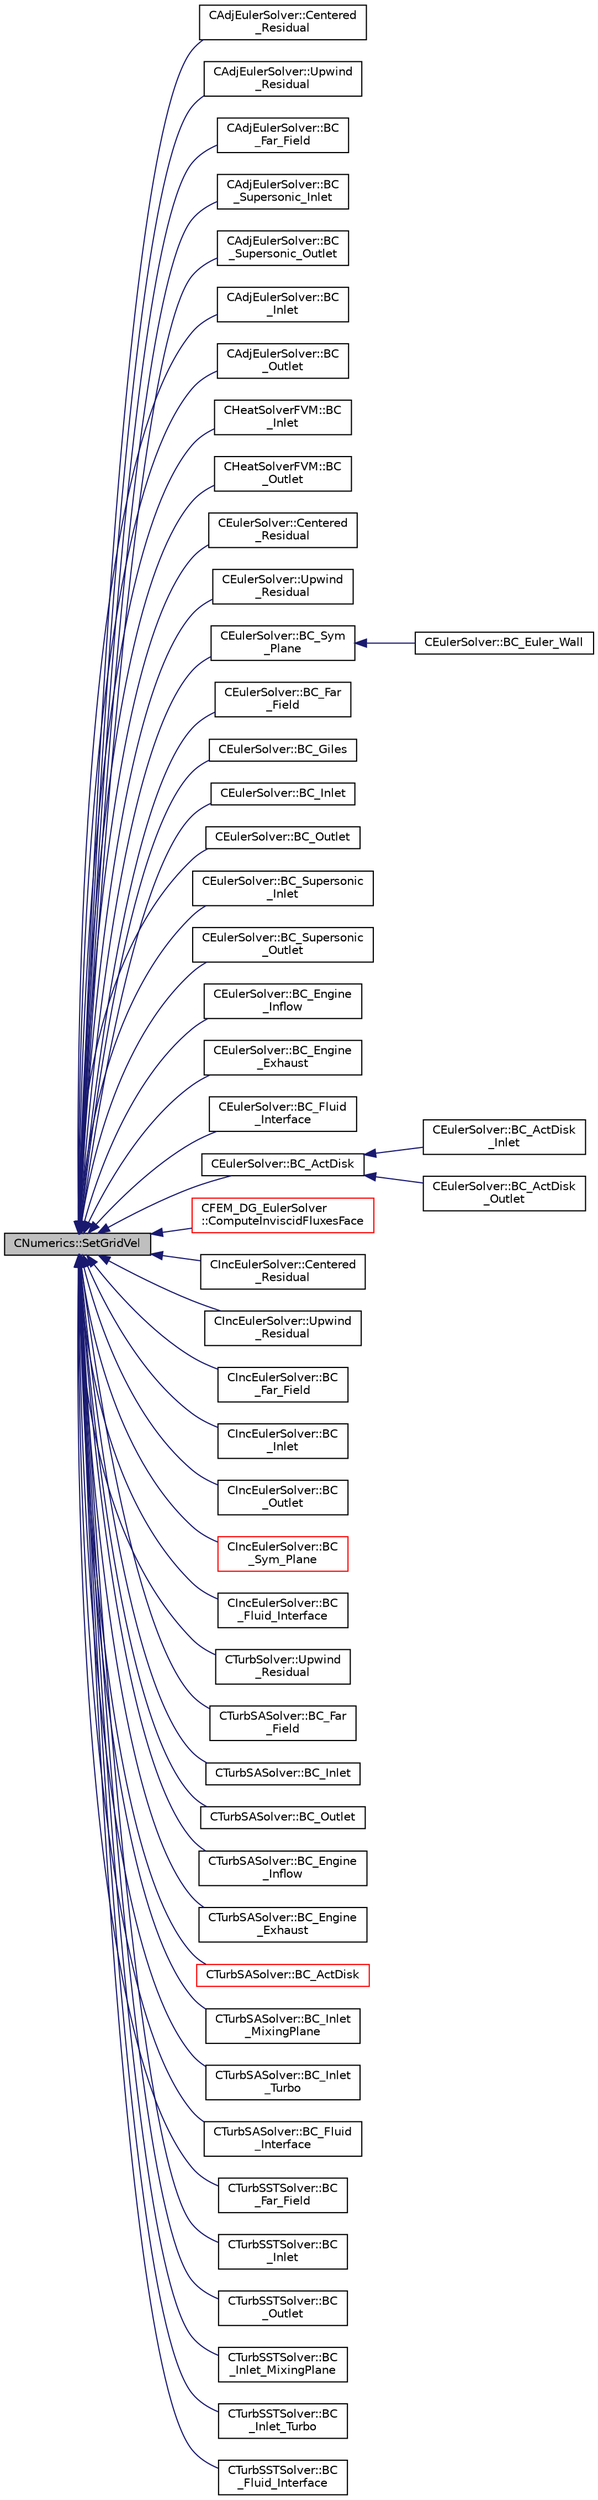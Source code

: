 digraph "CNumerics::SetGridVel"
{
  edge [fontname="Helvetica",fontsize="10",labelfontname="Helvetica",labelfontsize="10"];
  node [fontname="Helvetica",fontsize="10",shape=record];
  rankdir="LR";
  Node485 [label="CNumerics::SetGridVel",height=0.2,width=0.4,color="black", fillcolor="grey75", style="filled", fontcolor="black"];
  Node485 -> Node486 [dir="back",color="midnightblue",fontsize="10",style="solid",fontname="Helvetica"];
  Node486 [label="CAdjEulerSolver::Centered\l_Residual",height=0.2,width=0.4,color="black", fillcolor="white", style="filled",URL="$class_c_adj_euler_solver.html#ac56fe0a4cf0b8df7730fab2eea3344ff",tooltip="Compute the spatial integration using a centered scheme for the adjoint equations. "];
  Node485 -> Node487 [dir="back",color="midnightblue",fontsize="10",style="solid",fontname="Helvetica"];
  Node487 [label="CAdjEulerSolver::Upwind\l_Residual",height=0.2,width=0.4,color="black", fillcolor="white", style="filled",URL="$class_c_adj_euler_solver.html#adb4102935a0144846d17a35a62769c09",tooltip="Compute the spatial integration using a upwind scheme. "];
  Node485 -> Node488 [dir="back",color="midnightblue",fontsize="10",style="solid",fontname="Helvetica"];
  Node488 [label="CAdjEulerSolver::BC\l_Far_Field",height=0.2,width=0.4,color="black", fillcolor="white", style="filled",URL="$class_c_adj_euler_solver.html#a67685dedf5d4651cb25fbf3fc0440d24",tooltip="Impose the boundary condition to the far field using characteristics. "];
  Node485 -> Node489 [dir="back",color="midnightblue",fontsize="10",style="solid",fontname="Helvetica"];
  Node489 [label="CAdjEulerSolver::BC\l_Supersonic_Inlet",height=0.2,width=0.4,color="black", fillcolor="white", style="filled",URL="$class_c_adj_euler_solver.html#ab5c6ba919fde8e3e473f485bb06b2e9c",tooltip="Impose the supersonic inlet boundary condition. "];
  Node485 -> Node490 [dir="back",color="midnightblue",fontsize="10",style="solid",fontname="Helvetica"];
  Node490 [label="CAdjEulerSolver::BC\l_Supersonic_Outlet",height=0.2,width=0.4,color="black", fillcolor="white", style="filled",URL="$class_c_adj_euler_solver.html#a58543ab410a218129586869573316437",tooltip="Impose the supersonic outlet boundary condition. "];
  Node485 -> Node491 [dir="back",color="midnightblue",fontsize="10",style="solid",fontname="Helvetica"];
  Node491 [label="CAdjEulerSolver::BC\l_Inlet",height=0.2,width=0.4,color="black", fillcolor="white", style="filled",URL="$class_c_adj_euler_solver.html#a29398c2203511586508ff9d43e894e41",tooltip="Impose the inlet boundary condition. "];
  Node485 -> Node492 [dir="back",color="midnightblue",fontsize="10",style="solid",fontname="Helvetica"];
  Node492 [label="CAdjEulerSolver::BC\l_Outlet",height=0.2,width=0.4,color="black", fillcolor="white", style="filled",URL="$class_c_adj_euler_solver.html#a0b3408be5adebd52b79bd3c5227cbe9d",tooltip="Impose the outlet boundary condition. "];
  Node485 -> Node493 [dir="back",color="midnightblue",fontsize="10",style="solid",fontname="Helvetica"];
  Node493 [label="CHeatSolverFVM::BC\l_Inlet",height=0.2,width=0.4,color="black", fillcolor="white", style="filled",URL="$class_c_heat_solver_f_v_m.html#a3b0b87693870e1b9cf5a16aa644aae8d",tooltip="Impose the inlet boundary condition. "];
  Node485 -> Node494 [dir="back",color="midnightblue",fontsize="10",style="solid",fontname="Helvetica"];
  Node494 [label="CHeatSolverFVM::BC\l_Outlet",height=0.2,width=0.4,color="black", fillcolor="white", style="filled",URL="$class_c_heat_solver_f_v_m.html#a326a1f9e420b2fdb8a3c9356ad3f3704",tooltip="Impose the outlet boundary condition. "];
  Node485 -> Node495 [dir="back",color="midnightblue",fontsize="10",style="solid",fontname="Helvetica"];
  Node495 [label="CEulerSolver::Centered\l_Residual",height=0.2,width=0.4,color="black", fillcolor="white", style="filled",URL="$class_c_euler_solver.html#a70328326ace55eb5b3a786455a1d0de8",tooltip="Compute the spatial integration using a centered scheme. "];
  Node485 -> Node496 [dir="back",color="midnightblue",fontsize="10",style="solid",fontname="Helvetica"];
  Node496 [label="CEulerSolver::Upwind\l_Residual",height=0.2,width=0.4,color="black", fillcolor="white", style="filled",URL="$class_c_euler_solver.html#a9cb1da16bea732300854a351ebca2ed3",tooltip="Compute the spatial integration using a upwind scheme. "];
  Node485 -> Node497 [dir="back",color="midnightblue",fontsize="10",style="solid",fontname="Helvetica"];
  Node497 [label="CEulerSolver::BC_Sym\l_Plane",height=0.2,width=0.4,color="black", fillcolor="white", style="filled",URL="$class_c_euler_solver.html#a71ca5f93ed7a83463e87d5b4c27dc345",tooltip="Impose the symmetry boundary condition using the residual. "];
  Node497 -> Node498 [dir="back",color="midnightblue",fontsize="10",style="solid",fontname="Helvetica"];
  Node498 [label="CEulerSolver::BC_Euler_Wall",height=0.2,width=0.4,color="black", fillcolor="white", style="filled",URL="$class_c_euler_solver.html#ad8509337406d93d81c7f11fbf32d0243",tooltip="Impose via the residual the Euler wall boundary condition. "];
  Node485 -> Node499 [dir="back",color="midnightblue",fontsize="10",style="solid",fontname="Helvetica"];
  Node499 [label="CEulerSolver::BC_Far\l_Field",height=0.2,width=0.4,color="black", fillcolor="white", style="filled",URL="$class_c_euler_solver.html#a3cb64b1356f6c0dd43c08df012d99f01",tooltip="Impose the far-field boundary condition using characteristics. "];
  Node485 -> Node500 [dir="back",color="midnightblue",fontsize="10",style="solid",fontname="Helvetica"];
  Node500 [label="CEulerSolver::BC_Giles",height=0.2,width=0.4,color="black", fillcolor="white", style="filled",URL="$class_c_euler_solver.html#aa4c3988e3ce0c18460b5c069650c57b0",tooltip="Impose the boundary condition using characteristic recostruction. "];
  Node485 -> Node501 [dir="back",color="midnightblue",fontsize="10",style="solid",fontname="Helvetica"];
  Node501 [label="CEulerSolver::BC_Inlet",height=0.2,width=0.4,color="black", fillcolor="white", style="filled",URL="$class_c_euler_solver.html#aabbe4c302452f52fcbe5cdf7022e6c9a",tooltip="Impose a subsonic inlet boundary condition. "];
  Node485 -> Node502 [dir="back",color="midnightblue",fontsize="10",style="solid",fontname="Helvetica"];
  Node502 [label="CEulerSolver::BC_Outlet",height=0.2,width=0.4,color="black", fillcolor="white", style="filled",URL="$class_c_euler_solver.html#aadfd34af55080ddd00c50138b610c15a",tooltip="Impose the outlet boundary condition. "];
  Node485 -> Node503 [dir="back",color="midnightblue",fontsize="10",style="solid",fontname="Helvetica"];
  Node503 [label="CEulerSolver::BC_Supersonic\l_Inlet",height=0.2,width=0.4,color="black", fillcolor="white", style="filled",URL="$class_c_euler_solver.html#ab8faca63b78a195c05f26737be131ea5",tooltip="Impose a supersonic inlet boundary condition. "];
  Node485 -> Node504 [dir="back",color="midnightblue",fontsize="10",style="solid",fontname="Helvetica"];
  Node504 [label="CEulerSolver::BC_Supersonic\l_Outlet",height=0.2,width=0.4,color="black", fillcolor="white", style="filled",URL="$class_c_euler_solver.html#a63b8e8744baa7e644b51226954271642",tooltip="Impose a supersonic outlet boundary condition. "];
  Node485 -> Node505 [dir="back",color="midnightblue",fontsize="10",style="solid",fontname="Helvetica"];
  Node505 [label="CEulerSolver::BC_Engine\l_Inflow",height=0.2,width=0.4,color="black", fillcolor="white", style="filled",URL="$class_c_euler_solver.html#a05ac79a404c4965d71eca457c4cb7566",tooltip="Impose the nacelle inflow boundary condition. "];
  Node485 -> Node506 [dir="back",color="midnightblue",fontsize="10",style="solid",fontname="Helvetica"];
  Node506 [label="CEulerSolver::BC_Engine\l_Exhaust",height=0.2,width=0.4,color="black", fillcolor="white", style="filled",URL="$class_c_euler_solver.html#a423f40edc79091baa43bda1fdbd2575c",tooltip="Impose the ancelle exhaust boundary condition. "];
  Node485 -> Node507 [dir="back",color="midnightblue",fontsize="10",style="solid",fontname="Helvetica"];
  Node507 [label="CEulerSolver::BC_Fluid\l_Interface",height=0.2,width=0.4,color="black", fillcolor="white", style="filled",URL="$class_c_euler_solver.html#accb01b3402a9de5c1c23fdaef60c831f",tooltip="Impose the interface state across sliding meshes. "];
  Node485 -> Node508 [dir="back",color="midnightblue",fontsize="10",style="solid",fontname="Helvetica"];
  Node508 [label="CEulerSolver::BC_ActDisk",height=0.2,width=0.4,color="black", fillcolor="white", style="filled",URL="$class_c_euler_solver.html#acab63d0bb72e6245b440c015e8c1de04",tooltip="Impose the engine inflow boundary condition. "];
  Node508 -> Node509 [dir="back",color="midnightblue",fontsize="10",style="solid",fontname="Helvetica"];
  Node509 [label="CEulerSolver::BC_ActDisk\l_Inlet",height=0.2,width=0.4,color="black", fillcolor="white", style="filled",URL="$class_c_euler_solver.html#af919c89cdb2d5b8059d38a95f9c79edb",tooltip="Impose the engine inflow boundary condition. "];
  Node508 -> Node510 [dir="back",color="midnightblue",fontsize="10",style="solid",fontname="Helvetica"];
  Node510 [label="CEulerSolver::BC_ActDisk\l_Outlet",height=0.2,width=0.4,color="black", fillcolor="white", style="filled",URL="$class_c_euler_solver.html#a6cf759ff3e1608b5df71ea77441034c7",tooltip="Impose the engine exhaust boundary condition. "];
  Node485 -> Node511 [dir="back",color="midnightblue",fontsize="10",style="solid",fontname="Helvetica"];
  Node511 [label="CFEM_DG_EulerSolver\l::ComputeInviscidFluxesFace",height=0.2,width=0.4,color="red", fillcolor="white", style="filled",URL="$class_c_f_e_m___d_g___euler_solver.html#a4851d39829e12202592d85c36ea36489",tooltip="Function, which computes the inviscid fluxes in face points. "];
  Node485 -> Node521 [dir="back",color="midnightblue",fontsize="10",style="solid",fontname="Helvetica"];
  Node521 [label="CIncEulerSolver::Centered\l_Residual",height=0.2,width=0.4,color="black", fillcolor="white", style="filled",URL="$class_c_inc_euler_solver.html#a8f119d91c8b4c53415045afee6b4f3d0",tooltip="Compute the spatial integration using a centered scheme. "];
  Node485 -> Node522 [dir="back",color="midnightblue",fontsize="10",style="solid",fontname="Helvetica"];
  Node522 [label="CIncEulerSolver::Upwind\l_Residual",height=0.2,width=0.4,color="black", fillcolor="white", style="filled",URL="$class_c_inc_euler_solver.html#a935da79a4e1b1fe9c59bc86024164256",tooltip="Compute the spatial integration using a upwind scheme. "];
  Node485 -> Node523 [dir="back",color="midnightblue",fontsize="10",style="solid",fontname="Helvetica"];
  Node523 [label="CIncEulerSolver::BC\l_Far_Field",height=0.2,width=0.4,color="black", fillcolor="white", style="filled",URL="$class_c_inc_euler_solver.html#abd738a529f7f77c97587c6785b0f40d3",tooltip="Impose the far-field boundary condition using characteristics. "];
  Node485 -> Node524 [dir="back",color="midnightblue",fontsize="10",style="solid",fontname="Helvetica"];
  Node524 [label="CIncEulerSolver::BC\l_Inlet",height=0.2,width=0.4,color="black", fillcolor="white", style="filled",URL="$class_c_inc_euler_solver.html#a318f79c279e467bbea21276ccd08ca92",tooltip="Impose a subsonic inlet boundary condition. "];
  Node485 -> Node525 [dir="back",color="midnightblue",fontsize="10",style="solid",fontname="Helvetica"];
  Node525 [label="CIncEulerSolver::BC\l_Outlet",height=0.2,width=0.4,color="black", fillcolor="white", style="filled",URL="$class_c_inc_euler_solver.html#aa64170c7c7a237d0c7427a8359c2967a",tooltip="Impose the outlet boundary condition. "];
  Node485 -> Node526 [dir="back",color="midnightblue",fontsize="10",style="solid",fontname="Helvetica"];
  Node526 [label="CIncEulerSolver::BC\l_Sym_Plane",height=0.2,width=0.4,color="red", fillcolor="white", style="filled",URL="$class_c_inc_euler_solver.html#aeba8d18ef3cf25b277fa28c4865746f2",tooltip="Impose the symmetry boundary condition using the residual. "];
  Node485 -> Node528 [dir="back",color="midnightblue",fontsize="10",style="solid",fontname="Helvetica"];
  Node528 [label="CIncEulerSolver::BC\l_Fluid_Interface",height=0.2,width=0.4,color="black", fillcolor="white", style="filled",URL="$class_c_inc_euler_solver.html#aea0b5dfbda9ea8d1f475d35be5e851a0",tooltip="Impose the interface state across sliding meshes. "];
  Node485 -> Node529 [dir="back",color="midnightblue",fontsize="10",style="solid",fontname="Helvetica"];
  Node529 [label="CTurbSolver::Upwind\l_Residual",height=0.2,width=0.4,color="black", fillcolor="white", style="filled",URL="$class_c_turb_solver.html#a4816dd8b43bdb4abd3f8f7168879e902",tooltip="Compute the spatial integration using a upwind scheme. "];
  Node485 -> Node530 [dir="back",color="midnightblue",fontsize="10",style="solid",fontname="Helvetica"];
  Node530 [label="CTurbSASolver::BC_Far\l_Field",height=0.2,width=0.4,color="black", fillcolor="white", style="filled",URL="$class_c_turb_s_a_solver.html#ad858332accc28a14657742fa5c0286be",tooltip="Impose the Far Field boundary condition. "];
  Node485 -> Node531 [dir="back",color="midnightblue",fontsize="10",style="solid",fontname="Helvetica"];
  Node531 [label="CTurbSASolver::BC_Inlet",height=0.2,width=0.4,color="black", fillcolor="white", style="filled",URL="$class_c_turb_s_a_solver.html#a605f23d50e4906ffac719b3717e39f67",tooltip="Impose the inlet boundary condition. "];
  Node485 -> Node532 [dir="back",color="midnightblue",fontsize="10",style="solid",fontname="Helvetica"];
  Node532 [label="CTurbSASolver::BC_Outlet",height=0.2,width=0.4,color="black", fillcolor="white", style="filled",URL="$class_c_turb_s_a_solver.html#aba6c8a179d9402a79f086bf0c393e8b1",tooltip="Impose the outlet boundary condition. "];
  Node485 -> Node533 [dir="back",color="midnightblue",fontsize="10",style="solid",fontname="Helvetica"];
  Node533 [label="CTurbSASolver::BC_Engine\l_Inflow",height=0.2,width=0.4,color="black", fillcolor="white", style="filled",URL="$class_c_turb_s_a_solver.html#a0328ec9e125ff07a94f1e90de3bf0522",tooltip="Impose the engine inflow boundary condition. "];
  Node485 -> Node534 [dir="back",color="midnightblue",fontsize="10",style="solid",fontname="Helvetica"];
  Node534 [label="CTurbSASolver::BC_Engine\l_Exhaust",height=0.2,width=0.4,color="black", fillcolor="white", style="filled",URL="$class_c_turb_s_a_solver.html#aec4d7892be3d1c25bc0c38fe4beb0bc5",tooltip="Impose the engine exhaust boundary condition. "];
  Node485 -> Node535 [dir="back",color="midnightblue",fontsize="10",style="solid",fontname="Helvetica"];
  Node535 [label="CTurbSASolver::BC_ActDisk",height=0.2,width=0.4,color="red", fillcolor="white", style="filled",URL="$class_c_turb_s_a_solver.html#a815ccf4fcbbbd8473c57b95a92be40bf",tooltip="Impose an actuator disk inlet boundary condition. "];
  Node485 -> Node538 [dir="back",color="midnightblue",fontsize="10",style="solid",fontname="Helvetica"];
  Node538 [label="CTurbSASolver::BC_Inlet\l_MixingPlane",height=0.2,width=0.4,color="black", fillcolor="white", style="filled",URL="$class_c_turb_s_a_solver.html#a75c50cab5888e913ea59dd03c23be8e6",tooltip="Impose the inlet boundary condition. "];
  Node485 -> Node539 [dir="back",color="midnightblue",fontsize="10",style="solid",fontname="Helvetica"];
  Node539 [label="CTurbSASolver::BC_Inlet\l_Turbo",height=0.2,width=0.4,color="black", fillcolor="white", style="filled",URL="$class_c_turb_s_a_solver.html#a2e05ecc017b2b3716bfc6728e4a734e8",tooltip="Impose the inlet boundary condition. "];
  Node485 -> Node540 [dir="back",color="midnightblue",fontsize="10",style="solid",fontname="Helvetica"];
  Node540 [label="CTurbSASolver::BC_Fluid\l_Interface",height=0.2,width=0.4,color="black", fillcolor="white", style="filled",URL="$class_c_turb_s_a_solver.html#a4311973e232f0f0d1ddd661f52e47531",tooltip="Impose the fluid interface boundary condition using tranfer data. "];
  Node485 -> Node541 [dir="back",color="midnightblue",fontsize="10",style="solid",fontname="Helvetica"];
  Node541 [label="CTurbSSTSolver::BC\l_Far_Field",height=0.2,width=0.4,color="black", fillcolor="white", style="filled",URL="$class_c_turb_s_s_t_solver.html#a1f6ab851fdf217caf07cbb30b3602fb1",tooltip="Impose the Far Field boundary condition. "];
  Node485 -> Node542 [dir="back",color="midnightblue",fontsize="10",style="solid",fontname="Helvetica"];
  Node542 [label="CTurbSSTSolver::BC\l_Inlet",height=0.2,width=0.4,color="black", fillcolor="white", style="filled",URL="$class_c_turb_s_s_t_solver.html#ac2b16b8347663023561b8b5e2c585ce2",tooltip="Impose the inlet boundary condition. "];
  Node485 -> Node543 [dir="back",color="midnightblue",fontsize="10",style="solid",fontname="Helvetica"];
  Node543 [label="CTurbSSTSolver::BC\l_Outlet",height=0.2,width=0.4,color="black", fillcolor="white", style="filled",URL="$class_c_turb_s_s_t_solver.html#adc3394d964c91c4b977e476a26e39287",tooltip="Impose the outlet boundary condition. "];
  Node485 -> Node544 [dir="back",color="midnightblue",fontsize="10",style="solid",fontname="Helvetica"];
  Node544 [label="CTurbSSTSolver::BC\l_Inlet_MixingPlane",height=0.2,width=0.4,color="black", fillcolor="white", style="filled",URL="$class_c_turb_s_s_t_solver.html#a76eebd24fcfc25255c3089f2b1a9acbd",tooltip="Impose the inlet boundary condition. "];
  Node485 -> Node545 [dir="back",color="midnightblue",fontsize="10",style="solid",fontname="Helvetica"];
  Node545 [label="CTurbSSTSolver::BC\l_Inlet_Turbo",height=0.2,width=0.4,color="black", fillcolor="white", style="filled",URL="$class_c_turb_s_s_t_solver.html#a8957c42841a00d3880fb5886e2f4de3c",tooltip="Impose the inlet boundary condition. "];
  Node485 -> Node546 [dir="back",color="midnightblue",fontsize="10",style="solid",fontname="Helvetica"];
  Node546 [label="CTurbSSTSolver::BC\l_Fluid_Interface",height=0.2,width=0.4,color="black", fillcolor="white", style="filled",URL="$class_c_turb_s_s_t_solver.html#a59752956d49ea64cd4a06f52e1b5088b",tooltip="Impose the interface state across sliding meshes. "];
}
